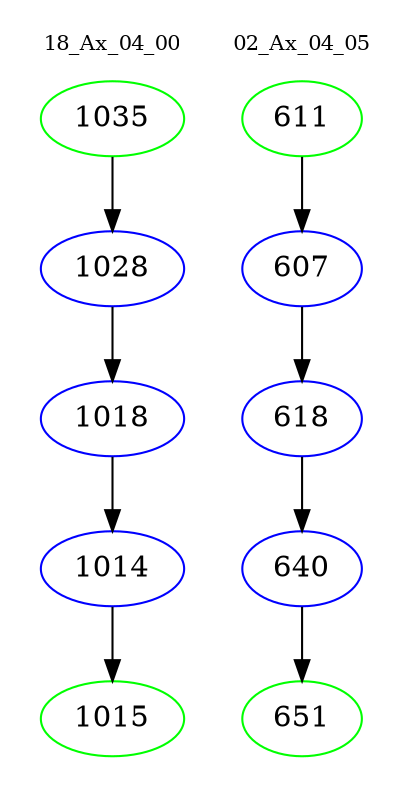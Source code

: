 digraph{
subgraph cluster_0 {
color = white
label = "18_Ax_04_00";
fontsize=10;
T0_1035 [label="1035", color="green"]
T0_1035 -> T0_1028 [color="black"]
T0_1028 [label="1028", color="blue"]
T0_1028 -> T0_1018 [color="black"]
T0_1018 [label="1018", color="blue"]
T0_1018 -> T0_1014 [color="black"]
T0_1014 [label="1014", color="blue"]
T0_1014 -> T0_1015 [color="black"]
T0_1015 [label="1015", color="green"]
}
subgraph cluster_1 {
color = white
label = "02_Ax_04_05";
fontsize=10;
T1_611 [label="611", color="green"]
T1_611 -> T1_607 [color="black"]
T1_607 [label="607", color="blue"]
T1_607 -> T1_618 [color="black"]
T1_618 [label="618", color="blue"]
T1_618 -> T1_640 [color="black"]
T1_640 [label="640", color="blue"]
T1_640 -> T1_651 [color="black"]
T1_651 [label="651", color="green"]
}
}
